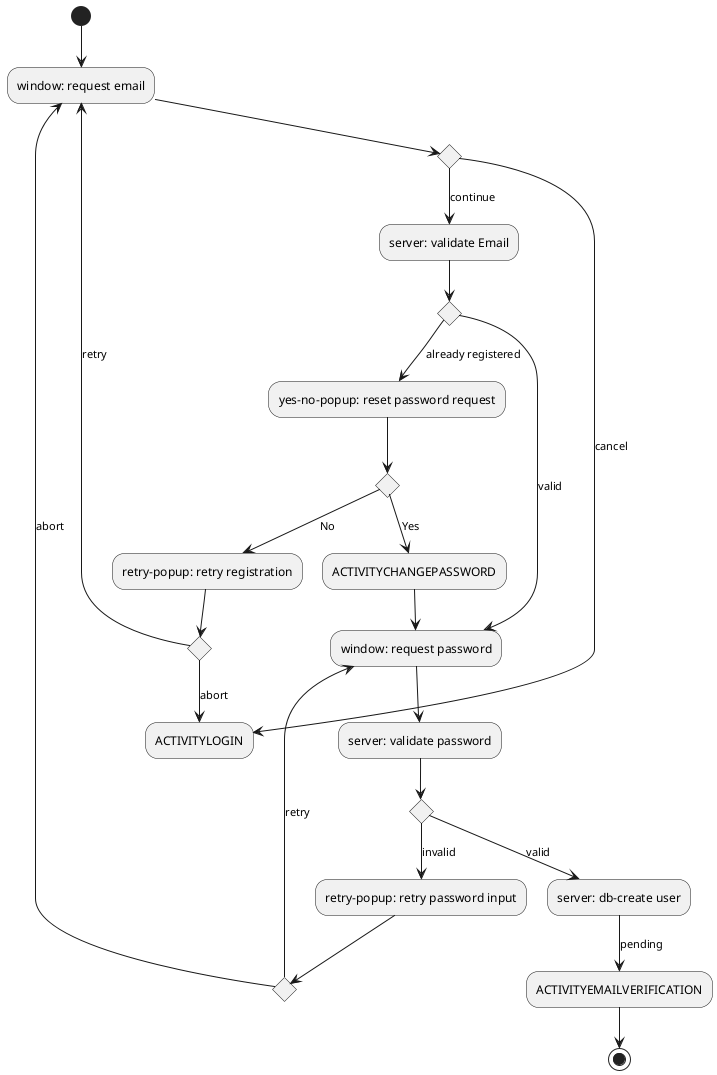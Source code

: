 @startuml
(*)  --> "window: request email"
if "" then
    --> [continue] "server: validate Email"
    if "" then
        --> [valid] "window: request password"
        --> "server: validate password"
        if "" then
            --> [valid] "server: db-create user"
            --> [pending] "ACTIVITYEMAILVERIFICATION"
            --> (*)
        else
            --> [invalid] "retry-popup: retry password input"
            if "" then
                --> [abort] "window: request email"
            else
                --> [retry] "window: request password"
            Endif
        Endif
    else
        --> [already registered] "yes-no-popup: reset password request"
        if "" then
            --> [Yes] "ACTIVITYCHANGEPASSWORD"
            --> "window: request password"
        else
            --> [No] "retry-popup: retry registration"
            if "" then
                --> [abort] "ACTIVITYLOGIN"
            else
                --> [retry] "window: request email"
            Endif
        Endif
    Endif
else
    --> [cancel] "ACTIVITYLOGIN"
Endif
@enduml